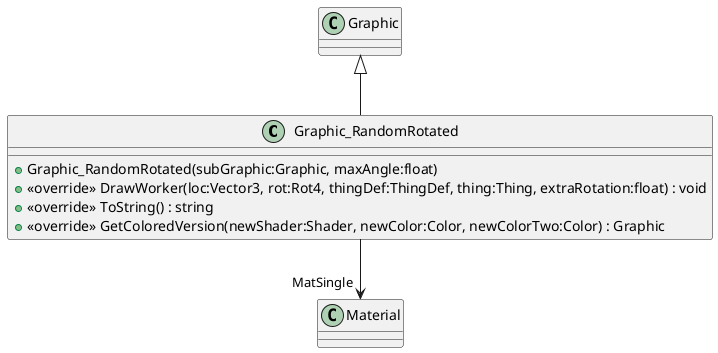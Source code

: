 @startuml
class Graphic_RandomRotated {
    + Graphic_RandomRotated(subGraphic:Graphic, maxAngle:float)
    + <<override>> DrawWorker(loc:Vector3, rot:Rot4, thingDef:ThingDef, thing:Thing, extraRotation:float) : void
    + <<override>> ToString() : string
    + <<override>> GetColoredVersion(newShader:Shader, newColor:Color, newColorTwo:Color) : Graphic
}
Graphic <|-- Graphic_RandomRotated
Graphic_RandomRotated --> "MatSingle" Material
@enduml
